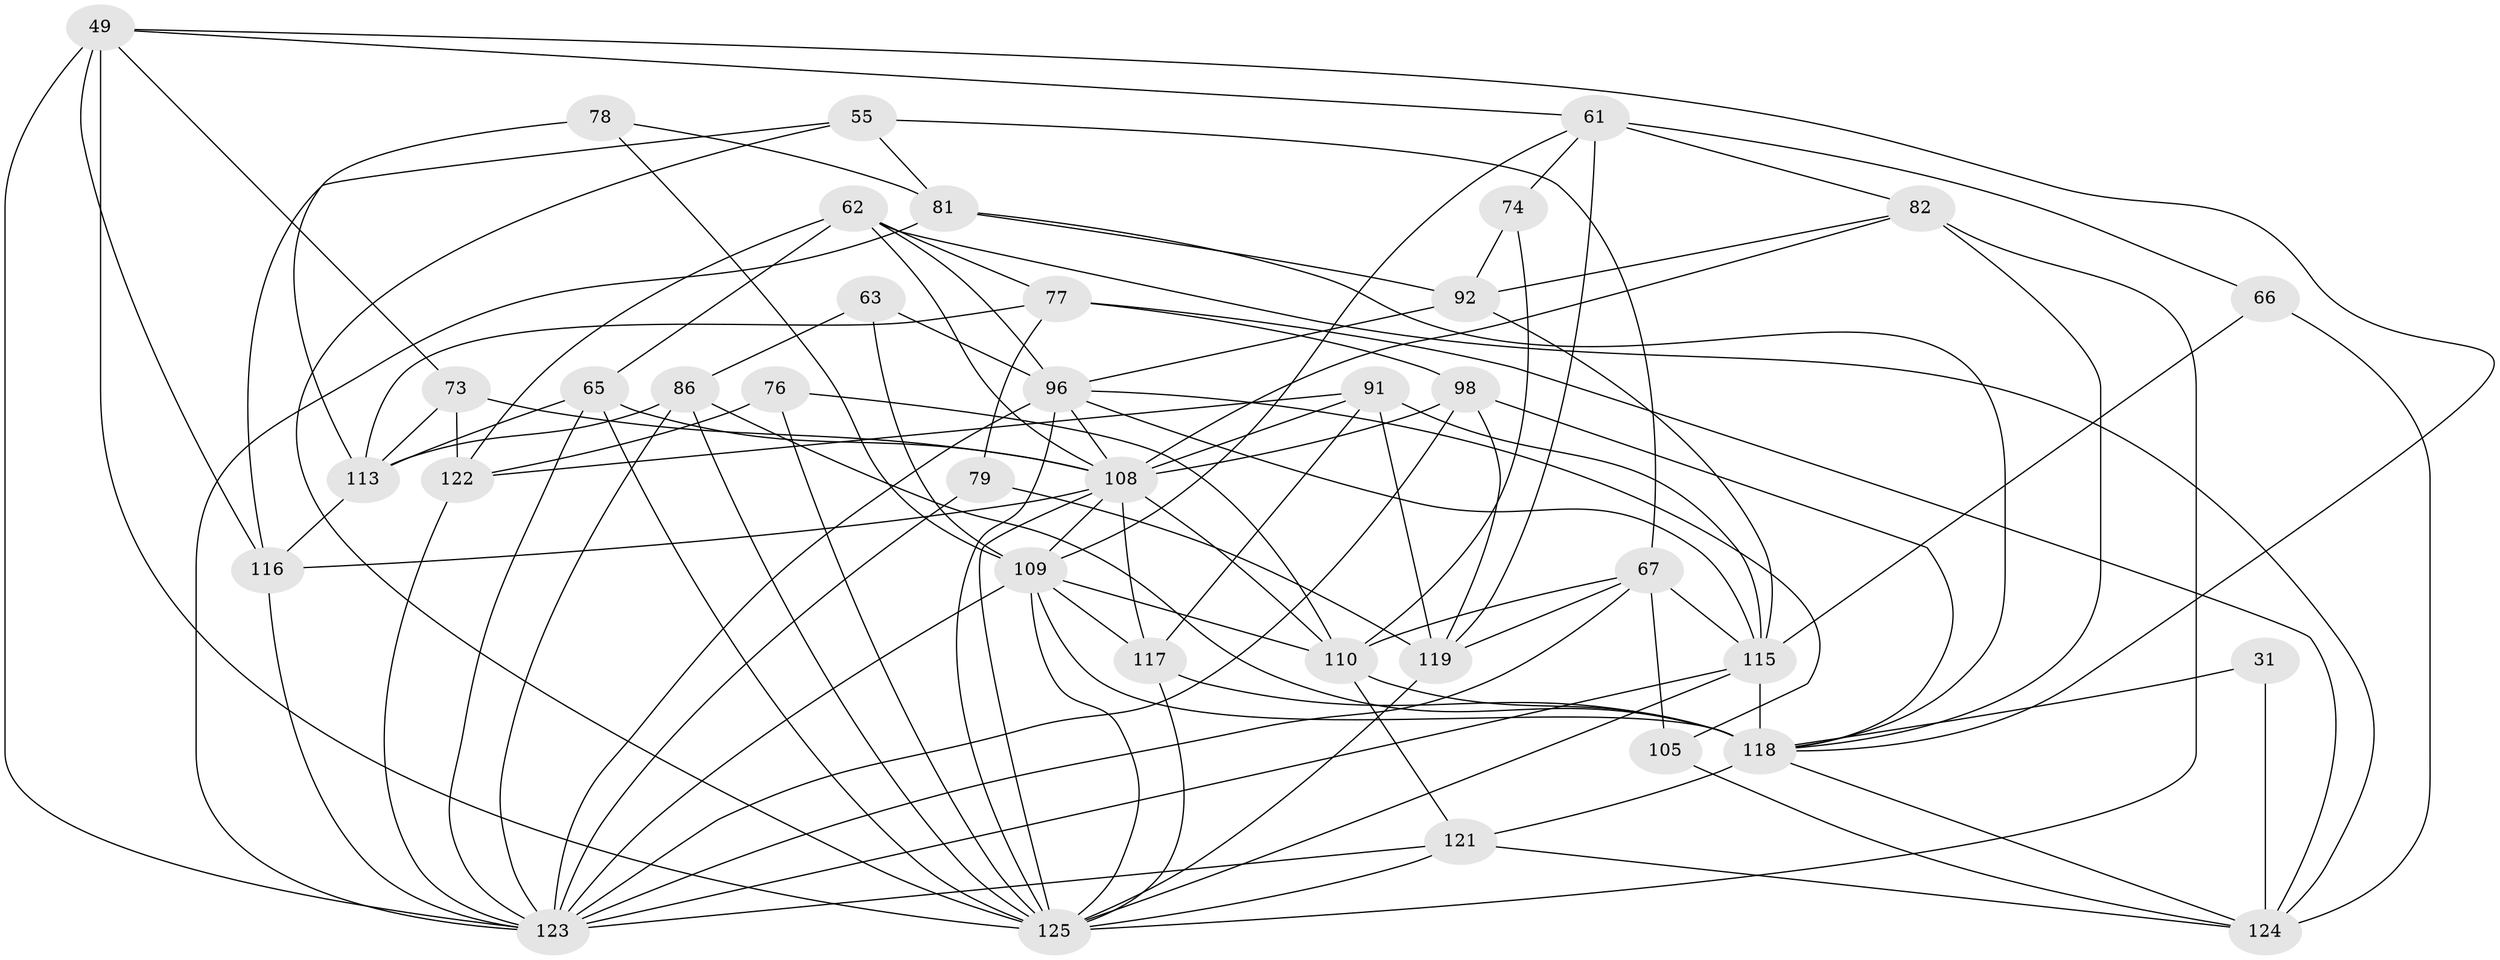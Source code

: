 // original degree distribution, {4: 1.0}
// Generated by graph-tools (version 1.1) at 2025/02/03/04/25 22:02:08]
// undirected, 37 vertices, 108 edges
graph export_dot {
graph [start="1"]
  node [color=gray90,style=filled];
  31;
  49 [super="+11+44+22"];
  55;
  61 [super="+48"];
  62 [super="+1+42+57"];
  63;
  65 [super="+60+52"];
  66;
  67 [super="+45"];
  73 [super="+7"];
  74;
  76;
  77 [super="+24"];
  78;
  79;
  81 [super="+13"];
  82 [super="+2+12"];
  86 [super="+69+68"];
  91 [super="+20"];
  92 [super="+56"];
  96 [super="+16+70+34"];
  98 [super="+50"];
  105;
  108 [super="+28+103"];
  109 [super="+33+107+106"];
  110 [super="+99"];
  113 [super="+94"];
  115 [super="+59"];
  116 [super="+5+23"];
  117 [super="+75"];
  118 [super="+112"];
  119 [super="+104+93"];
  121 [super="+120"];
  122 [super="+30"];
  123 [super="+26+100+54+101+87"];
  124 [super="+47+64"];
  125 [super="+114+51+72+43"];
  31 -- 124 [weight=3];
  31 -- 118;
  49 -- 125 [weight=3];
  49 -- 116;
  49 -- 61;
  49 -- 73;
  49 -- 123;
  49 -- 118;
  55 -- 81;
  55 -- 67;
  55 -- 125;
  55 -- 116;
  61 -- 66 [weight=2];
  61 -- 74 [weight=2];
  61 -- 82;
  61 -- 119;
  61 -- 109;
  62 -- 96 [weight=3];
  62 -- 122 [weight=2];
  62 -- 65 [weight=2];
  62 -- 77;
  62 -- 124;
  62 -- 108;
  63 -- 96 [weight=2];
  63 -- 86;
  63 -- 109;
  65 -- 113;
  65 -- 125 [weight=3];
  65 -- 123;
  65 -- 108;
  66 -- 115;
  66 -- 124;
  67 -- 105;
  67 -- 115 [weight=2];
  67 -- 119;
  67 -- 110;
  67 -- 123 [weight=2];
  73 -- 122;
  73 -- 113;
  73 -- 108 [weight=3];
  74 -- 92;
  74 -- 110;
  76 -- 122;
  76 -- 125 [weight=2];
  76 -- 110;
  77 -- 79 [weight=2];
  77 -- 98;
  77 -- 124;
  77 -- 113;
  78 -- 81 [weight=2];
  78 -- 113;
  78 -- 109;
  79 -- 123;
  79 -- 119;
  81 -- 92;
  81 -- 123;
  81 -- 118;
  82 -- 92 [weight=2];
  82 -- 125 [weight=3];
  82 -- 118;
  82 -- 108;
  86 -- 123 [weight=2];
  86 -- 125 [weight=2];
  86 -- 118 [weight=2];
  86 -- 113;
  91 -- 108;
  91 -- 115;
  91 -- 122;
  91 -- 117 [weight=2];
  91 -- 119;
  92 -- 115 [weight=2];
  92 -- 96 [weight=2];
  96 -- 115;
  96 -- 105;
  96 -- 108 [weight=2];
  96 -- 125 [weight=3];
  96 -- 123 [weight=2];
  98 -- 119 [weight=2];
  98 -- 123 [weight=2];
  98 -- 118;
  98 -- 108 [weight=2];
  105 -- 124 [weight=2];
  108 -- 109;
  108 -- 110;
  108 -- 116;
  108 -- 117;
  108 -- 125;
  109 -- 117;
  109 -- 123 [weight=3];
  109 -- 118 [weight=2];
  109 -- 110 [weight=3];
  109 -- 125 [weight=3];
  110 -- 121 [weight=2];
  110 -- 118;
  113 -- 116;
  115 -- 118 [weight=3];
  115 -- 125;
  115 -- 123;
  116 -- 123 [weight=2];
  117 -- 125;
  117 -- 118;
  118 -- 124;
  118 -- 121;
  119 -- 125 [weight=4];
  121 -- 123;
  121 -- 125;
  121 -- 124;
  122 -- 123;
}
